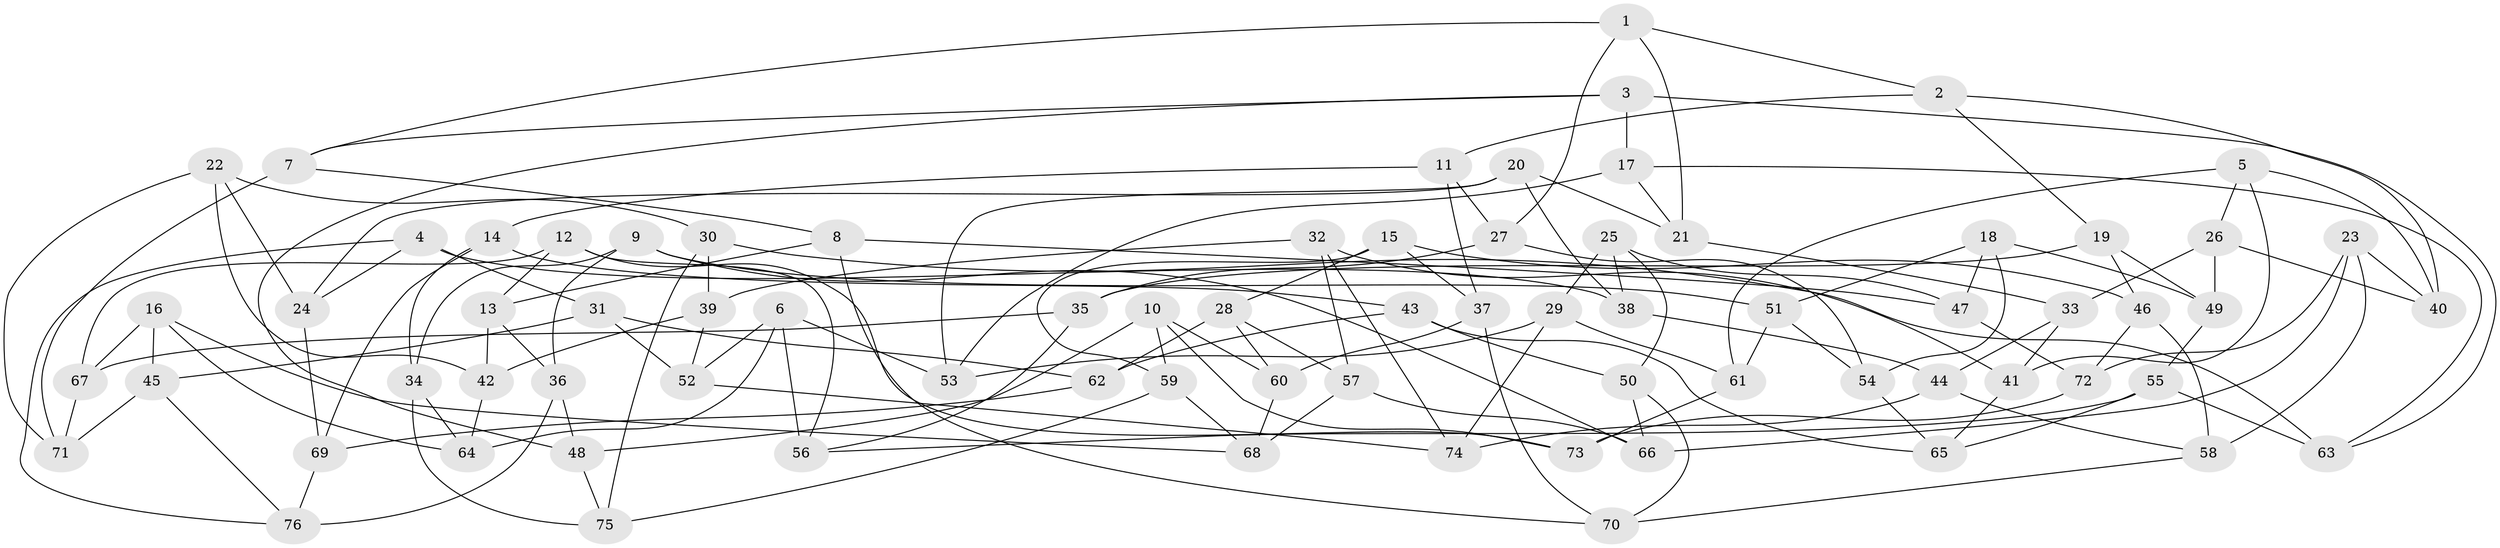 // coarse degree distribution, {6: 0.24, 7: 0.12, 4: 0.08, 8: 0.2, 5: 0.08, 3: 0.12, 2: 0.08, 9: 0.08}
// Generated by graph-tools (version 1.1) at 2025/53/03/04/25 22:53:41]
// undirected, 76 vertices, 152 edges
graph export_dot {
  node [color=gray90,style=filled];
  1;
  2;
  3;
  4;
  5;
  6;
  7;
  8;
  9;
  10;
  11;
  12;
  13;
  14;
  15;
  16;
  17;
  18;
  19;
  20;
  21;
  22;
  23;
  24;
  25;
  26;
  27;
  28;
  29;
  30;
  31;
  32;
  33;
  34;
  35;
  36;
  37;
  38;
  39;
  40;
  41;
  42;
  43;
  44;
  45;
  46;
  47;
  48;
  49;
  50;
  51;
  52;
  53;
  54;
  55;
  56;
  57;
  58;
  59;
  60;
  61;
  62;
  63;
  64;
  65;
  66;
  67;
  68;
  69;
  70;
  71;
  72;
  73;
  74;
  75;
  76;
  1 -- 27;
  1 -- 7;
  1 -- 21;
  1 -- 2;
  2 -- 11;
  2 -- 19;
  2 -- 40;
  3 -- 7;
  3 -- 63;
  3 -- 48;
  3 -- 17;
  4 -- 38;
  4 -- 24;
  4 -- 31;
  4 -- 76;
  5 -- 40;
  5 -- 61;
  5 -- 41;
  5 -- 26;
  6 -- 53;
  6 -- 56;
  6 -- 52;
  6 -- 64;
  7 -- 8;
  7 -- 71;
  8 -- 13;
  8 -- 70;
  8 -- 47;
  9 -- 66;
  9 -- 36;
  9 -- 51;
  9 -- 34;
  10 -- 73;
  10 -- 48;
  10 -- 59;
  10 -- 60;
  11 -- 37;
  11 -- 14;
  11 -- 27;
  12 -- 67;
  12 -- 73;
  12 -- 56;
  12 -- 13;
  13 -- 36;
  13 -- 42;
  14 -- 69;
  14 -- 43;
  14 -- 34;
  15 -- 46;
  15 -- 28;
  15 -- 59;
  15 -- 37;
  16 -- 45;
  16 -- 68;
  16 -- 67;
  16 -- 64;
  17 -- 53;
  17 -- 63;
  17 -- 21;
  18 -- 54;
  18 -- 51;
  18 -- 49;
  18 -- 47;
  19 -- 46;
  19 -- 35;
  19 -- 49;
  20 -- 38;
  20 -- 21;
  20 -- 53;
  20 -- 24;
  21 -- 33;
  22 -- 42;
  22 -- 71;
  22 -- 24;
  22 -- 30;
  23 -- 40;
  23 -- 58;
  23 -- 66;
  23 -- 72;
  24 -- 69;
  25 -- 50;
  25 -- 29;
  25 -- 47;
  25 -- 38;
  26 -- 40;
  26 -- 33;
  26 -- 49;
  27 -- 54;
  27 -- 35;
  28 -- 60;
  28 -- 62;
  28 -- 57;
  29 -- 53;
  29 -- 74;
  29 -- 61;
  30 -- 39;
  30 -- 75;
  30 -- 63;
  31 -- 62;
  31 -- 52;
  31 -- 45;
  32 -- 41;
  32 -- 39;
  32 -- 57;
  32 -- 74;
  33 -- 44;
  33 -- 41;
  34 -- 64;
  34 -- 75;
  35 -- 56;
  35 -- 67;
  36 -- 48;
  36 -- 76;
  37 -- 70;
  37 -- 60;
  38 -- 44;
  39 -- 42;
  39 -- 52;
  41 -- 65;
  42 -- 64;
  43 -- 50;
  43 -- 62;
  43 -- 65;
  44 -- 74;
  44 -- 58;
  45 -- 71;
  45 -- 76;
  46 -- 72;
  46 -- 58;
  47 -- 72;
  48 -- 75;
  49 -- 55;
  50 -- 70;
  50 -- 66;
  51 -- 61;
  51 -- 54;
  52 -- 74;
  54 -- 65;
  55 -- 65;
  55 -- 63;
  55 -- 56;
  57 -- 68;
  57 -- 66;
  58 -- 70;
  59 -- 75;
  59 -- 68;
  60 -- 68;
  61 -- 73;
  62 -- 69;
  67 -- 71;
  69 -- 76;
  72 -- 73;
}
